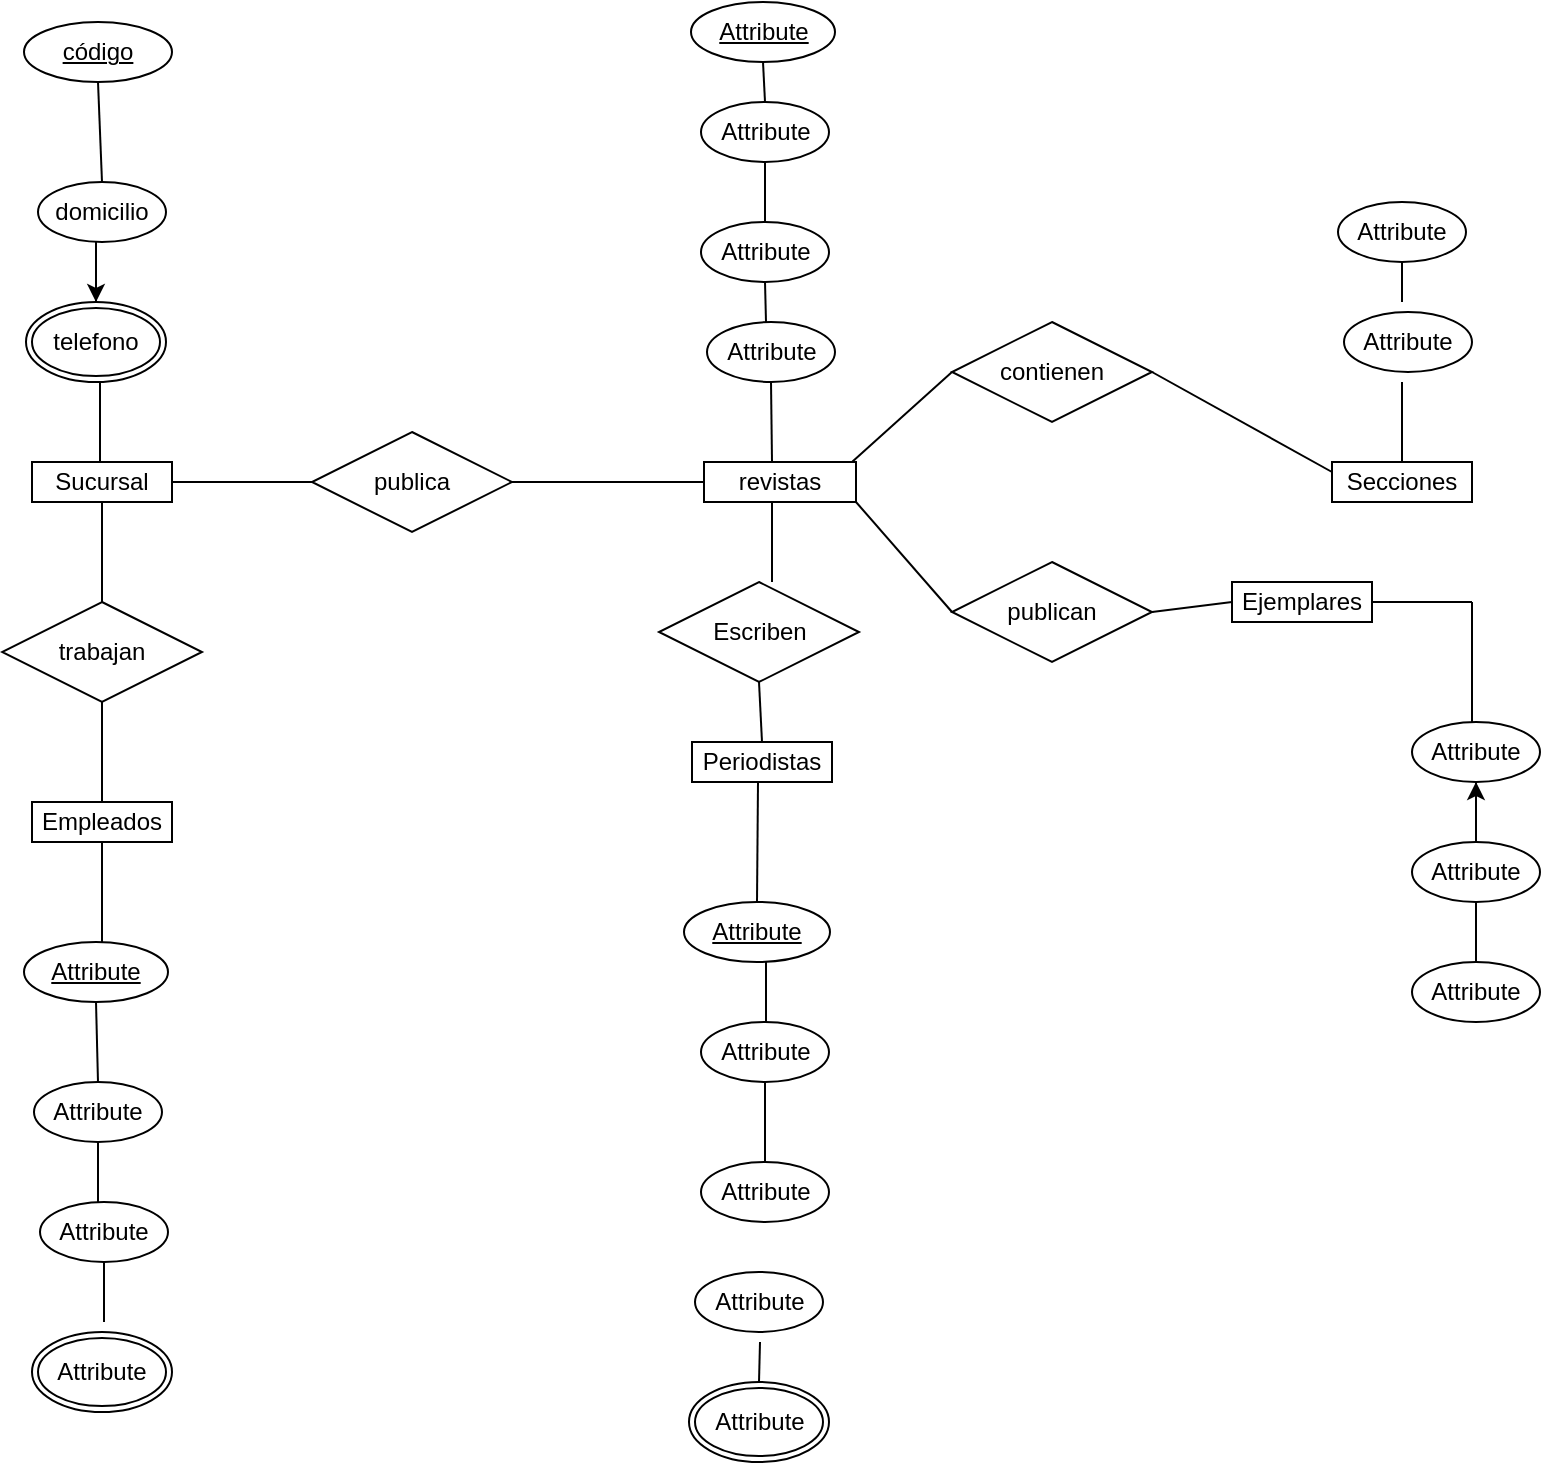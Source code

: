 <mxfile version="20.3.3" type="github">
  <diagram id="-754CRDmmrqLhKDpHSzI" name="Página-1">
    <mxGraphModel dx="1422" dy="794" grid="1" gridSize="10" guides="1" tooltips="1" connect="1" arrows="1" fold="1" page="1" pageScale="1" pageWidth="827" pageHeight="1169" math="0" shadow="0">
      <root>
        <mxCell id="0" />
        <mxCell id="1" parent="0" />
        <mxCell id="MVwELo5M9uHQ74ppUU-r-1" value="Sucursal" style="whiteSpace=wrap;html=1;align=center;" vertex="1" parent="1">
          <mxGeometry x="40" y="260" width="70" height="20" as="geometry" />
        </mxCell>
        <mxCell id="MVwELo5M9uHQ74ppUU-r-2" value="revistas" style="whiteSpace=wrap;html=1;align=center;" vertex="1" parent="1">
          <mxGeometry x="376" y="260" width="76" height="20" as="geometry" />
        </mxCell>
        <mxCell id="MVwELo5M9uHQ74ppUU-r-3" value="Ejemplares" style="whiteSpace=wrap;html=1;align=center;" vertex="1" parent="1">
          <mxGeometry x="640" y="320" width="70" height="20" as="geometry" />
        </mxCell>
        <mxCell id="MVwELo5M9uHQ74ppUU-r-4" value="Secciones" style="whiteSpace=wrap;html=1;align=center;" vertex="1" parent="1">
          <mxGeometry x="690" y="260" width="70" height="20" as="geometry" />
        </mxCell>
        <mxCell id="MVwELo5M9uHQ74ppUU-r-5" value="Periodistas" style="whiteSpace=wrap;html=1;align=center;" vertex="1" parent="1">
          <mxGeometry x="370" y="400" width="70" height="20" as="geometry" />
        </mxCell>
        <mxCell id="MVwELo5M9uHQ74ppUU-r-6" value="Empleados" style="whiteSpace=wrap;html=1;align=center;" vertex="1" parent="1">
          <mxGeometry x="40" y="430" width="70" height="20" as="geometry" />
        </mxCell>
        <mxCell id="MVwELo5M9uHQ74ppUU-r-7" value="Attribute" style="ellipse;whiteSpace=wrap;html=1;align=center;" vertex="1" parent="1">
          <mxGeometry x="374.5" y="540" width="64" height="30" as="geometry" />
        </mxCell>
        <mxCell id="MVwELo5M9uHQ74ppUU-r-8" value="Attribute" style="ellipse;whiteSpace=wrap;html=1;align=center;" vertex="1" parent="1">
          <mxGeometry x="374.5" y="610" width="64" height="30" as="geometry" />
        </mxCell>
        <mxCell id="MVwELo5M9uHQ74ppUU-r-9" value="Attribute" style="ellipse;whiteSpace=wrap;html=1;align=center;" vertex="1" parent="1">
          <mxGeometry x="371.5" y="665" width="64" height="30" as="geometry" />
        </mxCell>
        <mxCell id="MVwELo5M9uHQ74ppUU-r-86" value="" style="edgeStyle=orthogonalEdgeStyle;rounded=0;orthogonalLoop=1;jettySize=auto;html=1;" edge="1" parent="1" source="MVwELo5M9uHQ74ppUU-r-10" target="MVwELo5M9uHQ74ppUU-r-12">
          <mxGeometry relative="1" as="geometry" />
        </mxCell>
        <mxCell id="MVwELo5M9uHQ74ppUU-r-10" value="Attribute" style="ellipse;whiteSpace=wrap;html=1;align=center;" vertex="1" parent="1">
          <mxGeometry x="730" y="510" width="64" height="30" as="geometry" />
        </mxCell>
        <mxCell id="MVwELo5M9uHQ74ppUU-r-11" value="Attribute" style="ellipse;whiteSpace=wrap;html=1;align=center;" vertex="1" parent="1">
          <mxGeometry x="730" y="450" width="64" height="30" as="geometry" />
        </mxCell>
        <mxCell id="MVwELo5M9uHQ74ppUU-r-12" value="Attribute" style="ellipse;whiteSpace=wrap;html=1;align=center;" vertex="1" parent="1">
          <mxGeometry x="730" y="390" width="64" height="30" as="geometry" />
        </mxCell>
        <mxCell id="MVwELo5M9uHQ74ppUU-r-13" value="Attribute" style="ellipse;whiteSpace=wrap;html=1;align=center;" vertex="1" parent="1">
          <mxGeometry x="693" y="130" width="64" height="30" as="geometry" />
        </mxCell>
        <mxCell id="MVwELo5M9uHQ74ppUU-r-14" value="Attribute" style="ellipse;whiteSpace=wrap;html=1;align=center;" vertex="1" parent="1">
          <mxGeometry x="696" y="185" width="64" height="30" as="geometry" />
        </mxCell>
        <mxCell id="MVwELo5M9uHQ74ppUU-r-15" value="Attribute" style="ellipse;whiteSpace=wrap;html=1;align=center;" vertex="1" parent="1">
          <mxGeometry x="374.5" y="80" width="64" height="30" as="geometry" />
        </mxCell>
        <mxCell id="MVwELo5M9uHQ74ppUU-r-16" value="Attribute" style="ellipse;whiteSpace=wrap;html=1;align=center;" vertex="1" parent="1">
          <mxGeometry x="374.5" y="140" width="64" height="30" as="geometry" />
        </mxCell>
        <mxCell id="MVwELo5M9uHQ74ppUU-r-17" value="Attribute" style="ellipse;whiteSpace=wrap;html=1;align=center;" vertex="1" parent="1">
          <mxGeometry x="377.5" y="190" width="64" height="30" as="geometry" />
        </mxCell>
        <mxCell id="MVwELo5M9uHQ74ppUU-r-18" value="domicilio" style="ellipse;whiteSpace=wrap;html=1;align=center;" vertex="1" parent="1">
          <mxGeometry x="43" y="120" width="64" height="30" as="geometry" />
        </mxCell>
        <mxCell id="MVwELo5M9uHQ74ppUU-r-19" value="Attribute" style="ellipse;whiteSpace=wrap;html=1;align=center;" vertex="1" parent="1">
          <mxGeometry x="41" y="570" width="64" height="30" as="geometry" />
        </mxCell>
        <mxCell id="MVwELo5M9uHQ74ppUU-r-22" value="Attribute" style="ellipse;whiteSpace=wrap;html=1;align=center;" vertex="1" parent="1">
          <mxGeometry x="44" y="630" width="64" height="30" as="geometry" />
        </mxCell>
        <mxCell id="MVwELo5M9uHQ74ppUU-r-23" value="Attribute" style="ellipse;whiteSpace=wrap;html=1;align=center;fontStyle=4;" vertex="1" parent="1">
          <mxGeometry x="366" y="480" width="73" height="30" as="geometry" />
        </mxCell>
        <mxCell id="MVwELo5M9uHQ74ppUU-r-25" value="código" style="ellipse;whiteSpace=wrap;html=1;align=center;fontStyle=4;" vertex="1" parent="1">
          <mxGeometry x="36" y="40" width="74" height="30" as="geometry" />
        </mxCell>
        <mxCell id="MVwELo5M9uHQ74ppUU-r-26" value="Attribute" style="ellipse;whiteSpace=wrap;html=1;align=center;fontStyle=4;" vertex="1" parent="1">
          <mxGeometry x="36" y="500" width="72" height="30" as="geometry" />
        </mxCell>
        <mxCell id="MVwELo5M9uHQ74ppUU-r-27" value="Attribute" style="ellipse;whiteSpace=wrap;html=1;align=center;fontStyle=4;" vertex="1" parent="1">
          <mxGeometry x="369.5" y="30" width="72" height="30" as="geometry" />
        </mxCell>
        <mxCell id="MVwELo5M9uHQ74ppUU-r-29" value="Attribute" style="ellipse;shape=doubleEllipse;margin=3;whiteSpace=wrap;html=1;align=center;" vertex="1" parent="1">
          <mxGeometry x="368.5" y="720" width="70" height="40" as="geometry" />
        </mxCell>
        <mxCell id="MVwELo5M9uHQ74ppUU-r-30" value="Attribute" style="ellipse;shape=doubleEllipse;margin=3;whiteSpace=wrap;html=1;align=center;" vertex="1" parent="1">
          <mxGeometry x="40" y="695" width="70" height="40" as="geometry" />
        </mxCell>
        <mxCell id="MVwELo5M9uHQ74ppUU-r-65" style="edgeStyle=orthogonalEdgeStyle;rounded=0;orthogonalLoop=1;jettySize=auto;html=1;" edge="1" parent="1" source="MVwELo5M9uHQ74ppUU-r-31">
          <mxGeometry relative="1" as="geometry">
            <mxPoint x="72" y="180" as="targetPoint" />
          </mxGeometry>
        </mxCell>
        <mxCell id="MVwELo5M9uHQ74ppUU-r-31" value="telefono" style="ellipse;shape=doubleEllipse;margin=3;whiteSpace=wrap;html=1;align=center;" vertex="1" parent="1">
          <mxGeometry x="37" y="180" width="70" height="40" as="geometry" />
        </mxCell>
        <mxCell id="MVwELo5M9uHQ74ppUU-r-35" value="publica" style="shape=rhombus;perimeter=rhombusPerimeter;whiteSpace=wrap;html=1;align=center;" vertex="1" parent="1">
          <mxGeometry x="180" y="245" width="100" height="50" as="geometry" />
        </mxCell>
        <mxCell id="MVwELo5M9uHQ74ppUU-r-36" value="contienen" style="shape=rhombus;perimeter=rhombusPerimeter;whiteSpace=wrap;html=1;align=center;" vertex="1" parent="1">
          <mxGeometry x="500" y="190" width="100" height="50" as="geometry" />
        </mxCell>
        <mxCell id="MVwELo5M9uHQ74ppUU-r-37" value="publican" style="shape=rhombus;perimeter=rhombusPerimeter;whiteSpace=wrap;html=1;align=center;" vertex="1" parent="1">
          <mxGeometry x="500" y="310" width="100" height="50" as="geometry" />
        </mxCell>
        <mxCell id="MVwELo5M9uHQ74ppUU-r-39" value="Escriben" style="shape=rhombus;perimeter=rhombusPerimeter;whiteSpace=wrap;html=1;align=center;" vertex="1" parent="1">
          <mxGeometry x="353.5" y="320" width="100" height="50" as="geometry" />
        </mxCell>
        <mxCell id="MVwELo5M9uHQ74ppUU-r-44" value="trabajan" style="shape=rhombus;perimeter=rhombusPerimeter;whiteSpace=wrap;html=1;align=center;" vertex="1" parent="1">
          <mxGeometry x="25" y="330" width="100" height="50" as="geometry" />
        </mxCell>
        <mxCell id="MVwELo5M9uHQ74ppUU-r-61" value="" style="endArrow=none;html=1;rounded=0;entryX=0.5;entryY=1;entryDx=0;entryDy=0;exitX=0.5;exitY=0;exitDx=0;exitDy=0;" edge="1" parent="1" source="MVwELo5M9uHQ74ppUU-r-18" target="MVwELo5M9uHQ74ppUU-r-25">
          <mxGeometry width="50" height="50" relative="1" as="geometry">
            <mxPoint x="75" y="110" as="sourcePoint" />
            <mxPoint x="80" y="60" as="targetPoint" />
          </mxGeometry>
        </mxCell>
        <mxCell id="MVwELo5M9uHQ74ppUU-r-64" value="" style="endArrow=none;html=1;rounded=0;exitX=0.5;exitY=0;exitDx=0;exitDy=0;" edge="1" parent="1" source="MVwELo5M9uHQ74ppUU-r-31">
          <mxGeometry width="50" height="50" relative="1" as="geometry">
            <mxPoint x="70" y="170" as="sourcePoint" />
            <mxPoint x="72" y="150" as="targetPoint" />
          </mxGeometry>
        </mxCell>
        <mxCell id="MVwELo5M9uHQ74ppUU-r-66" value="" style="endArrow=none;html=1;rounded=0;entryX=0.5;entryY=1;entryDx=0;entryDy=0;" edge="1" parent="1">
          <mxGeometry width="50" height="50" relative="1" as="geometry">
            <mxPoint x="74" y="260" as="sourcePoint" />
            <mxPoint x="74" y="220" as="targetPoint" />
          </mxGeometry>
        </mxCell>
        <mxCell id="MVwELo5M9uHQ74ppUU-r-67" value="" style="endArrow=none;html=1;rounded=0;entryX=0;entryY=0.5;entryDx=0;entryDy=0;exitX=1;exitY=0.5;exitDx=0;exitDy=0;" edge="1" parent="1" source="MVwELo5M9uHQ74ppUU-r-1" target="MVwELo5M9uHQ74ppUU-r-35">
          <mxGeometry width="50" height="50" relative="1" as="geometry">
            <mxPoint x="130" y="270" as="sourcePoint" />
            <mxPoint x="128" y="220" as="targetPoint" />
          </mxGeometry>
        </mxCell>
        <mxCell id="MVwELo5M9uHQ74ppUU-r-68" value="" style="endArrow=none;html=1;rounded=0;entryX=0;entryY=0.5;entryDx=0;entryDy=0;" edge="1" parent="1" target="MVwELo5M9uHQ74ppUU-r-2">
          <mxGeometry width="50" height="50" relative="1" as="geometry">
            <mxPoint x="280" y="270" as="sourcePoint" />
            <mxPoint x="370" y="270" as="targetPoint" />
          </mxGeometry>
        </mxCell>
        <mxCell id="MVwELo5M9uHQ74ppUU-r-69" value="" style="endArrow=none;html=1;rounded=0;entryX=0;entryY=0.5;entryDx=0;entryDy=0;exitX=0.5;exitY=0;exitDx=0;exitDy=0;" edge="1" parent="1" target="MVwELo5M9uHQ74ppUU-r-36">
          <mxGeometry width="50" height="50" relative="1" as="geometry">
            <mxPoint x="450" y="260" as="sourcePoint" />
            <mxPoint x="448" y="210" as="targetPoint" />
          </mxGeometry>
        </mxCell>
        <mxCell id="MVwELo5M9uHQ74ppUU-r-70" value="" style="endArrow=none;html=1;rounded=0;exitX=0.5;exitY=0;exitDx=0;exitDy=0;entryX=0.5;entryY=1;entryDx=0;entryDy=0;" edge="1" parent="1" target="MVwELo5M9uHQ74ppUU-r-17">
          <mxGeometry width="50" height="50" relative="1" as="geometry">
            <mxPoint x="410" y="260" as="sourcePoint" />
            <mxPoint x="410" y="230" as="targetPoint" />
          </mxGeometry>
        </mxCell>
        <mxCell id="MVwELo5M9uHQ74ppUU-r-72" value="" style="endArrow=none;html=1;rounded=0;" edge="1" parent="1">
          <mxGeometry width="50" height="50" relative="1" as="geometry">
            <mxPoint x="410" y="280" as="sourcePoint" />
            <mxPoint x="410" y="320" as="targetPoint" />
          </mxGeometry>
        </mxCell>
        <mxCell id="MVwELo5M9uHQ74ppUU-r-73" value="" style="endArrow=none;html=1;rounded=0;entryX=0;entryY=0.5;entryDx=0;entryDy=0;exitX=1;exitY=1;exitDx=0;exitDy=0;" edge="1" parent="1" source="MVwELo5M9uHQ74ppUU-r-2" target="MVwELo5M9uHQ74ppUU-r-37">
          <mxGeometry width="50" height="50" relative="1" as="geometry">
            <mxPoint x="460" y="350" as="sourcePoint" />
            <mxPoint x="458" y="300" as="targetPoint" />
          </mxGeometry>
        </mxCell>
        <mxCell id="MVwELo5M9uHQ74ppUU-r-74" value="" style="endArrow=none;html=1;rounded=0;entryX=0;entryY=0.25;entryDx=0;entryDy=0;exitX=1;exitY=0.5;exitDx=0;exitDy=0;" edge="1" parent="1" source="MVwELo5M9uHQ74ppUU-r-36" target="MVwELo5M9uHQ74ppUU-r-4">
          <mxGeometry width="50" height="50" relative="1" as="geometry">
            <mxPoint x="630" y="210" as="sourcePoint" />
            <mxPoint x="628" y="160" as="targetPoint" />
          </mxGeometry>
        </mxCell>
        <mxCell id="MVwELo5M9uHQ74ppUU-r-75" value="" style="endArrow=none;html=1;rounded=0;entryX=0;entryY=0.5;entryDx=0;entryDy=0;exitX=1;exitY=0.5;exitDx=0;exitDy=0;" edge="1" parent="1" source="MVwELo5M9uHQ74ppUU-r-37" target="MVwELo5M9uHQ74ppUU-r-3">
          <mxGeometry width="50" height="50" relative="1" as="geometry">
            <mxPoint x="610" y="360" as="sourcePoint" />
            <mxPoint x="608" y="310" as="targetPoint" />
          </mxGeometry>
        </mxCell>
        <mxCell id="MVwELo5M9uHQ74ppUU-r-76" value="" style="endArrow=none;html=1;rounded=0;exitX=0.5;exitY=1;exitDx=0;exitDy=0;" edge="1" parent="1" source="MVwELo5M9uHQ74ppUU-r-13">
          <mxGeometry width="50" height="50" relative="1" as="geometry">
            <mxPoint x="740" y="160" as="sourcePoint" />
            <mxPoint x="725" y="180" as="targetPoint" />
          </mxGeometry>
        </mxCell>
        <mxCell id="MVwELo5M9uHQ74ppUU-r-77" value="" style="endArrow=none;html=1;rounded=0;entryX=0.5;entryY=0;entryDx=0;entryDy=0;" edge="1" parent="1" target="MVwELo5M9uHQ74ppUU-r-4">
          <mxGeometry width="50" height="50" relative="1" as="geometry">
            <mxPoint x="725" y="220" as="sourcePoint" />
            <mxPoint x="738" y="180" as="targetPoint" />
          </mxGeometry>
        </mxCell>
        <mxCell id="MVwELo5M9uHQ74ppUU-r-78" value="" style="endArrow=none;html=1;rounded=0;entryX=1;entryY=0.5;entryDx=0;entryDy=0;" edge="1" parent="1" target="MVwELo5M9uHQ74ppUU-r-3">
          <mxGeometry width="50" height="50" relative="1" as="geometry">
            <mxPoint x="760" y="330" as="sourcePoint" />
            <mxPoint x="798" y="250" as="targetPoint" />
          </mxGeometry>
        </mxCell>
        <mxCell id="MVwELo5M9uHQ74ppUU-r-79" value="" style="endArrow=none;html=1;rounded=0;" edge="1" parent="1">
          <mxGeometry width="50" height="50" relative="1" as="geometry">
            <mxPoint x="760" y="390" as="sourcePoint" />
            <mxPoint x="760" y="330" as="targetPoint" />
          </mxGeometry>
        </mxCell>
        <mxCell id="MVwELo5M9uHQ74ppUU-r-83" value="" style="endArrow=none;html=1;rounded=0;entryX=0.5;entryY=0;entryDx=0;entryDy=0;exitX=0.5;exitY=1;exitDx=0;exitDy=0;" edge="1" parent="1" source="MVwELo5M9uHQ74ppUU-r-12" target="MVwELo5M9uHQ74ppUU-r-11">
          <mxGeometry width="50" height="50" relative="1" as="geometry">
            <mxPoint x="770" y="430" as="sourcePoint" />
            <mxPoint x="768" y="380" as="targetPoint" />
          </mxGeometry>
        </mxCell>
        <mxCell id="MVwELo5M9uHQ74ppUU-r-87" value="" style="endArrow=none;html=1;rounded=0;entryX=0.5;entryY=1;entryDx=0;entryDy=0;exitX=0.5;exitY=0;exitDx=0;exitDy=0;" edge="1" parent="1" source="MVwELo5M9uHQ74ppUU-r-5" target="MVwELo5M9uHQ74ppUU-r-39">
          <mxGeometry width="50" height="50" relative="1" as="geometry">
            <mxPoint x="404" y="390" as="sourcePoint" />
            <mxPoint x="418" y="340" as="targetPoint" />
          </mxGeometry>
        </mxCell>
        <mxCell id="MVwELo5M9uHQ74ppUU-r-88" value="" style="endArrow=none;html=1;rounded=0;entryX=0.5;entryY=0;entryDx=0;entryDy=0;" edge="1" parent="1" target="MVwELo5M9uHQ74ppUU-r-23">
          <mxGeometry width="50" height="50" relative="1" as="geometry">
            <mxPoint x="403" y="420" as="sourcePoint" />
            <mxPoint x="398" y="380" as="targetPoint" />
          </mxGeometry>
        </mxCell>
        <mxCell id="MVwELo5M9uHQ74ppUU-r-92" value="" style="endArrow=none;html=1;rounded=0;entryX=0.5;entryY=0;entryDx=0;entryDy=0;exitX=0.5;exitY=1;exitDx=0;exitDy=0;" edge="1" parent="1" source="MVwELo5M9uHQ74ppUU-r-7" target="MVwELo5M9uHQ74ppUU-r-8">
          <mxGeometry width="50" height="50" relative="1" as="geometry">
            <mxPoint x="420" y="590" as="sourcePoint" />
            <mxPoint x="418" y="540" as="targetPoint" />
          </mxGeometry>
        </mxCell>
        <mxCell id="MVwELo5M9uHQ74ppUU-r-95" value="" style="endArrow=none;html=1;rounded=0;exitX=0.5;exitY=0;exitDx=0;exitDy=0;" edge="1" parent="1" source="MVwELo5M9uHQ74ppUU-r-29">
          <mxGeometry width="50" height="50" relative="1" as="geometry">
            <mxPoint x="400" y="710" as="sourcePoint" />
            <mxPoint x="404" y="700" as="targetPoint" />
          </mxGeometry>
        </mxCell>
        <mxCell id="MVwELo5M9uHQ74ppUU-r-96" value="" style="endArrow=none;html=1;rounded=0;entryX=0.5;entryY=0;entryDx=0;entryDy=0;exitX=0.5;exitY=1;exitDx=0;exitDy=0;" edge="1" parent="1" source="MVwELo5M9uHQ74ppUU-r-1" target="MVwELo5M9uHQ74ppUU-r-44">
          <mxGeometry width="50" height="50" relative="1" as="geometry">
            <mxPoint x="90" y="310" as="sourcePoint" />
            <mxPoint x="88" y="260" as="targetPoint" />
          </mxGeometry>
        </mxCell>
        <mxCell id="MVwELo5M9uHQ74ppUU-r-97" value="" style="endArrow=none;html=1;rounded=0;entryX=0.5;entryY=0;entryDx=0;entryDy=0;exitX=0.5;exitY=1;exitDx=0;exitDy=0;" edge="1" parent="1" source="MVwELo5M9uHQ74ppUU-r-44" target="MVwELo5M9uHQ74ppUU-r-6">
          <mxGeometry width="50" height="50" relative="1" as="geometry">
            <mxPoint x="210" y="370" as="sourcePoint" />
            <mxPoint x="208" y="320" as="targetPoint" />
          </mxGeometry>
        </mxCell>
        <mxCell id="MVwELo5M9uHQ74ppUU-r-98" value="" style="endArrow=none;html=1;rounded=0;exitX=0.5;exitY=1;exitDx=0;exitDy=0;" edge="1" parent="1" source="MVwELo5M9uHQ74ppUU-r-6">
          <mxGeometry width="50" height="50" relative="1" as="geometry">
            <mxPoint x="70" y="460" as="sourcePoint" />
            <mxPoint x="75" y="500" as="targetPoint" />
          </mxGeometry>
        </mxCell>
        <mxCell id="MVwELo5M9uHQ74ppUU-r-99" value="" style="endArrow=none;html=1;rounded=0;entryX=0.5;entryY=0;entryDx=0;entryDy=0;exitX=0.5;exitY=1;exitDx=0;exitDy=0;" edge="1" parent="1" source="MVwELo5M9uHQ74ppUU-r-26" target="MVwELo5M9uHQ74ppUU-r-19">
          <mxGeometry width="50" height="50" relative="1" as="geometry">
            <mxPoint x="60" y="540" as="sourcePoint" />
            <mxPoint x="58" y="490" as="targetPoint" />
          </mxGeometry>
        </mxCell>
        <mxCell id="MVwELo5M9uHQ74ppUU-r-100" value="" style="endArrow=none;html=1;rounded=0;entryX=0.5;entryY=1;entryDx=0;entryDy=0;" edge="1" parent="1" target="MVwELo5M9uHQ74ppUU-r-19">
          <mxGeometry width="50" height="50" relative="1" as="geometry">
            <mxPoint x="73" y="630" as="sourcePoint" />
            <mxPoint x="138" y="560" as="targetPoint" />
          </mxGeometry>
        </mxCell>
        <mxCell id="MVwELo5M9uHQ74ppUU-r-101" value="" style="endArrow=none;html=1;rounded=0;entryX=0.5;entryY=1;entryDx=0;entryDy=0;" edge="1" parent="1" target="MVwELo5M9uHQ74ppUU-r-22">
          <mxGeometry width="50" height="50" relative="1" as="geometry">
            <mxPoint x="76" y="690" as="sourcePoint" />
            <mxPoint x="75" y="670" as="targetPoint" />
          </mxGeometry>
        </mxCell>
        <mxCell id="MVwELo5M9uHQ74ppUU-r-102" value="" style="endArrow=none;html=1;rounded=0;entryX=0.5;entryY=1;entryDx=0;entryDy=0;" edge="1" parent="1" target="MVwELo5M9uHQ74ppUU-r-16">
          <mxGeometry width="50" height="50" relative="1" as="geometry">
            <mxPoint x="407" y="190" as="sourcePoint" />
            <mxPoint x="418" y="130" as="targetPoint" />
          </mxGeometry>
        </mxCell>
        <mxCell id="MVwELo5M9uHQ74ppUU-r-103" value="" style="endArrow=none;html=1;rounded=0;entryX=0.5;entryY=1;entryDx=0;entryDy=0;exitX=0.5;exitY=0;exitDx=0;exitDy=0;" edge="1" parent="1" source="MVwELo5M9uHQ74ppUU-r-16" target="MVwELo5M9uHQ74ppUU-r-15">
          <mxGeometry width="50" height="50" relative="1" as="geometry">
            <mxPoint x="420" y="120" as="sourcePoint" />
            <mxPoint x="418" y="70" as="targetPoint" />
          </mxGeometry>
        </mxCell>
        <mxCell id="MVwELo5M9uHQ74ppUU-r-104" value="" style="endArrow=none;html=1;rounded=0;exitX=0.5;exitY=0;exitDx=0;exitDy=0;entryX=0.5;entryY=1;entryDx=0;entryDy=0;" edge="1" parent="1" source="MVwELo5M9uHQ74ppUU-r-15" target="MVwELo5M9uHQ74ppUU-r-27">
          <mxGeometry width="50" height="50" relative="1" as="geometry">
            <mxPoint x="420" y="70" as="sourcePoint" />
            <mxPoint x="407" y="70" as="targetPoint" />
          </mxGeometry>
        </mxCell>
        <mxCell id="MVwELo5M9uHQ74ppUU-r-112" value="" style="endArrow=none;html=1;rounded=0;" edge="1" parent="1">
          <mxGeometry width="50" height="50" relative="1" as="geometry">
            <mxPoint x="407" y="540" as="sourcePoint" />
            <mxPoint x="407" y="510" as="targetPoint" />
          </mxGeometry>
        </mxCell>
      </root>
    </mxGraphModel>
  </diagram>
</mxfile>
